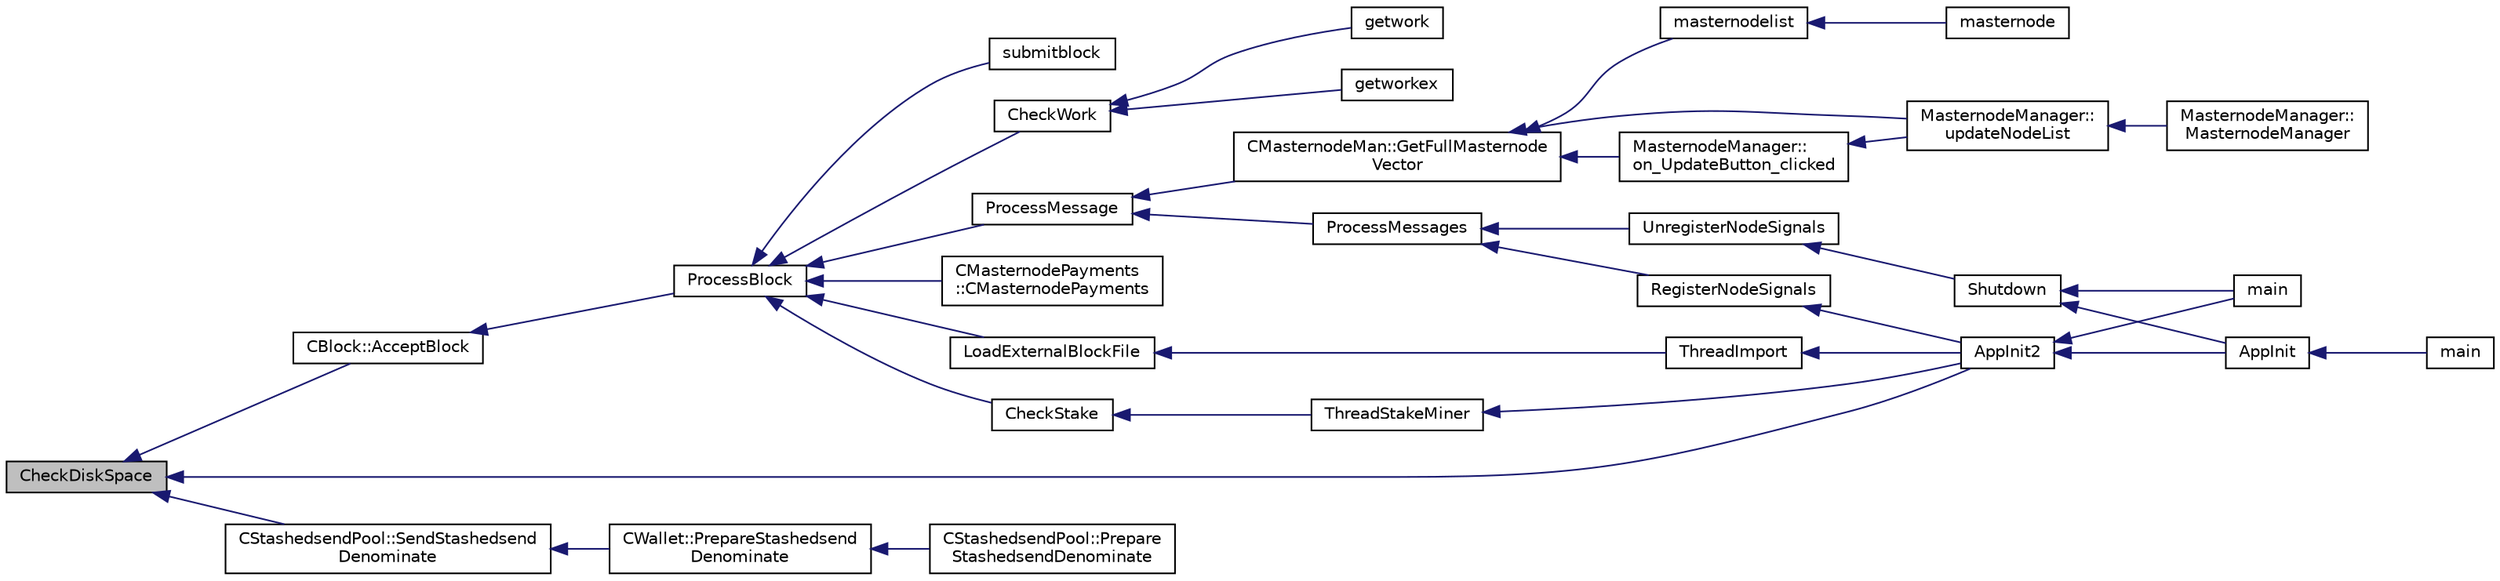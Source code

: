 digraph "CheckDiskSpace"
{
  edge [fontname="Helvetica",fontsize="10",labelfontname="Helvetica",labelfontsize="10"];
  node [fontname="Helvetica",fontsize="10",shape=record];
  rankdir="LR";
  Node897 [label="CheckDiskSpace",height=0.2,width=0.4,color="black", fillcolor="grey75", style="filled", fontcolor="black"];
  Node897 -> Node898 [dir="back",color="midnightblue",fontsize="10",style="solid",fontname="Helvetica"];
  Node898 [label="AppInit2",height=0.2,width=0.4,color="black", fillcolor="white", style="filled",URL="$d8/dc0/init_8h.html#a1a4c1bfbf6ba1db77e988b89b9cadfd3",tooltip="Initialize ion. "];
  Node898 -> Node899 [dir="back",color="midnightblue",fontsize="10",style="solid",fontname="Helvetica"];
  Node899 [label="AppInit",height=0.2,width=0.4,color="black", fillcolor="white", style="filled",URL="$d4/d35/iond_8cpp.html#ac59316b767e6984e1285f0531275286b"];
  Node899 -> Node900 [dir="back",color="midnightblue",fontsize="10",style="solid",fontname="Helvetica"];
  Node900 [label="main",height=0.2,width=0.4,color="black", fillcolor="white", style="filled",URL="$d4/d35/iond_8cpp.html#a0ddf1224851353fc92bfbff6f499fa97"];
  Node898 -> Node901 [dir="back",color="midnightblue",fontsize="10",style="solid",fontname="Helvetica"];
  Node901 [label="main",height=0.2,width=0.4,color="black", fillcolor="white", style="filled",URL="$d5/d2d/ion_8cpp.html#a0ddf1224851353fc92bfbff6f499fa97"];
  Node897 -> Node902 [dir="back",color="midnightblue",fontsize="10",style="solid",fontname="Helvetica"];
  Node902 [label="CBlock::AcceptBlock",height=0.2,width=0.4,color="black", fillcolor="white", style="filled",URL="$d3/d51/class_c_block.html#a3f990a713116bd15c1f221c88b012ccf"];
  Node902 -> Node903 [dir="back",color="midnightblue",fontsize="10",style="solid",fontname="Helvetica"];
  Node903 [label="ProcessBlock",height=0.2,width=0.4,color="black", fillcolor="white", style="filled",URL="$d4/dbf/main_8h.html#a7c8a7be3439bb5e1e40548a332a3cf29"];
  Node903 -> Node904 [dir="back",color="midnightblue",fontsize="10",style="solid",fontname="Helvetica"];
  Node904 [label="LoadExternalBlockFile",height=0.2,width=0.4,color="black", fillcolor="white", style="filled",URL="$df/d0a/main_8cpp.html#afbdbbb5a1b376748e5460cbcf644a9af"];
  Node904 -> Node905 [dir="back",color="midnightblue",fontsize="10",style="solid",fontname="Helvetica"];
  Node905 [label="ThreadImport",height=0.2,width=0.4,color="black", fillcolor="white", style="filled",URL="$d4/dbf/main_8h.html#a0189c34248cd89bbbe20d4d6045bd7c9"];
  Node905 -> Node898 [dir="back",color="midnightblue",fontsize="10",style="solid",fontname="Helvetica"];
  Node903 -> Node906 [dir="back",color="midnightblue",fontsize="10",style="solid",fontname="Helvetica"];
  Node906 [label="ProcessMessage",height=0.2,width=0.4,color="black", fillcolor="white", style="filled",URL="$df/d0a/main_8cpp.html#a8ba92b1a4bce3c835e887a9073d17d8e"];
  Node906 -> Node907 [dir="back",color="midnightblue",fontsize="10",style="solid",fontname="Helvetica"];
  Node907 [label="ProcessMessages",height=0.2,width=0.4,color="black", fillcolor="white", style="filled",URL="$d4/dbf/main_8h.html#a196f9318f02448b85b28d612698934fd"];
  Node907 -> Node908 [dir="back",color="midnightblue",fontsize="10",style="solid",fontname="Helvetica"];
  Node908 [label="RegisterNodeSignals",height=0.2,width=0.4,color="black", fillcolor="white", style="filled",URL="$d4/dbf/main_8h.html#ab02615ff65f91d69f8d786ec900baa8a",tooltip="Register with a network node to receive its signals. "];
  Node908 -> Node898 [dir="back",color="midnightblue",fontsize="10",style="solid",fontname="Helvetica"];
  Node907 -> Node909 [dir="back",color="midnightblue",fontsize="10",style="solid",fontname="Helvetica"];
  Node909 [label="UnregisterNodeSignals",height=0.2,width=0.4,color="black", fillcolor="white", style="filled",URL="$d4/dbf/main_8h.html#a3ef0cc6e9d9d6435ee2a5569244d6ebd",tooltip="Unregister a network node. "];
  Node909 -> Node910 [dir="back",color="midnightblue",fontsize="10",style="solid",fontname="Helvetica"];
  Node910 [label="Shutdown",height=0.2,width=0.4,color="black", fillcolor="white", style="filled",URL="$d8/dc0/init_8h.html#ac5f038c2b480cf9ef5e19e3eba8dbaf9"];
  Node910 -> Node899 [dir="back",color="midnightblue",fontsize="10",style="solid",fontname="Helvetica"];
  Node910 -> Node901 [dir="back",color="midnightblue",fontsize="10",style="solid",fontname="Helvetica"];
  Node906 -> Node911 [dir="back",color="midnightblue",fontsize="10",style="solid",fontname="Helvetica"];
  Node911 [label="CMasternodeMan::GetFullMasternode\lVector",height=0.2,width=0.4,color="black", fillcolor="white", style="filled",URL="$dc/d6b/class_c_masternode_man.html#ab39e213a7601e1bef2eba1d5d63206f5"];
  Node911 -> Node912 [dir="back",color="midnightblue",fontsize="10",style="solid",fontname="Helvetica"];
  Node912 [label="MasternodeManager::\lupdateNodeList",height=0.2,width=0.4,color="black", fillcolor="white", style="filled",URL="$d9/d70/class_masternode_manager.html#a5485a8bd6ccf673027165cc1207dfae9"];
  Node912 -> Node913 [dir="back",color="midnightblue",fontsize="10",style="solid",fontname="Helvetica"];
  Node913 [label="MasternodeManager::\lMasternodeManager",height=0.2,width=0.4,color="black", fillcolor="white", style="filled",URL="$d9/d70/class_masternode_manager.html#ad18cb99065e056e6b791e2356de826bf"];
  Node911 -> Node914 [dir="back",color="midnightblue",fontsize="10",style="solid",fontname="Helvetica"];
  Node914 [label="MasternodeManager::\lon_UpdateButton_clicked",height=0.2,width=0.4,color="black", fillcolor="white", style="filled",URL="$d9/d70/class_masternode_manager.html#ae8d07b4d869e3eb09fe1be445eff0430"];
  Node914 -> Node912 [dir="back",color="midnightblue",fontsize="10",style="solid",fontname="Helvetica"];
  Node911 -> Node915 [dir="back",color="midnightblue",fontsize="10",style="solid",fontname="Helvetica"];
  Node915 [label="masternodelist",height=0.2,width=0.4,color="black", fillcolor="white", style="filled",URL="$d5/d6b/rpcstashedsend_8cpp.html#a3a7ed7e37f21eb2912afc6e776f7236c"];
  Node915 -> Node916 [dir="back",color="midnightblue",fontsize="10",style="solid",fontname="Helvetica"];
  Node916 [label="masternode",height=0.2,width=0.4,color="black", fillcolor="white", style="filled",URL="$d5/d6b/rpcstashedsend_8cpp.html#a30609e443aeb47c29ed0878d16b1b5e1"];
  Node903 -> Node917 [dir="back",color="midnightblue",fontsize="10",style="solid",fontname="Helvetica"];
  Node917 [label="CMasternodePayments\l::CMasternodePayments",height=0.2,width=0.4,color="black", fillcolor="white", style="filled",URL="$dc/d9a/class_c_masternode_payments.html#a4b9454f265a927528c881716e7649973"];
  Node903 -> Node918 [dir="back",color="midnightblue",fontsize="10",style="solid",fontname="Helvetica"];
  Node918 [label="CheckWork",height=0.2,width=0.4,color="black", fillcolor="white", style="filled",URL="$de/d13/miner_8h.html#aadd8a05aa6d8fae1c0f4daa5e971a12a",tooltip="Check mined proof-of-work block. "];
  Node918 -> Node919 [dir="back",color="midnightblue",fontsize="10",style="solid",fontname="Helvetica"];
  Node919 [label="getworkex",height=0.2,width=0.4,color="black", fillcolor="white", style="filled",URL="$d4/ddd/rpcmining_8cpp.html#aa40f86dc468a3f2ef4a3bba99e20a069"];
  Node918 -> Node920 [dir="back",color="midnightblue",fontsize="10",style="solid",fontname="Helvetica"];
  Node920 [label="getwork",height=0.2,width=0.4,color="black", fillcolor="white", style="filled",URL="$d4/ddd/rpcmining_8cpp.html#a356be62c93d38267a7da9e1cb644d547"];
  Node903 -> Node921 [dir="back",color="midnightblue",fontsize="10",style="solid",fontname="Helvetica"];
  Node921 [label="CheckStake",height=0.2,width=0.4,color="black", fillcolor="white", style="filled",URL="$de/d13/miner_8h.html#a68be4bcfa03b86095641eac5ca996fed",tooltip="Check mined proof-of-stake block. "];
  Node921 -> Node922 [dir="back",color="midnightblue",fontsize="10",style="solid",fontname="Helvetica"];
  Node922 [label="ThreadStakeMiner",height=0.2,width=0.4,color="black", fillcolor="white", style="filled",URL="$d6/de3/miner_8cpp.html#a31faece5ef0e403969b3d3debd79b352"];
  Node922 -> Node898 [dir="back",color="midnightblue",fontsize="10",style="solid",fontname="Helvetica"];
  Node903 -> Node923 [dir="back",color="midnightblue",fontsize="10",style="solid",fontname="Helvetica"];
  Node923 [label="submitblock",height=0.2,width=0.4,color="black", fillcolor="white", style="filled",URL="$d4/ddd/rpcmining_8cpp.html#a6fc1aa077add8cb1c74207056616134d"];
  Node897 -> Node924 [dir="back",color="midnightblue",fontsize="10",style="solid",fontname="Helvetica"];
  Node924 [label="CStashedsendPool::SendStashedsend\lDenominate",height=0.2,width=0.4,color="black", fillcolor="white", style="filled",URL="$dd/d8a/class_c_stashedsend_pool.html#a6a94b951db9f47197abf79e141e8de1a",tooltip="As a client, send a transaction to a Masternode to start the denomination process. "];
  Node924 -> Node925 [dir="back",color="midnightblue",fontsize="10",style="solid",fontname="Helvetica"];
  Node925 [label="CWallet::PrepareStashedsend\lDenominate",height=0.2,width=0.4,color="black", fillcolor="white", style="filled",URL="$d2/de5/class_c_wallet.html#ae7ce44a23e6cb716ea05783c04de197e"];
  Node925 -> Node926 [dir="back",color="midnightblue",fontsize="10",style="solid",fontname="Helvetica"];
  Node926 [label="CStashedsendPool::Prepare\lStashedsendDenominate",height=0.2,width=0.4,color="black", fillcolor="white", style="filled",URL="$dd/d8a/class_c_stashedsend_pool.html#a125ef6c48d0e9f662b5f225266afa2bc"];
}
